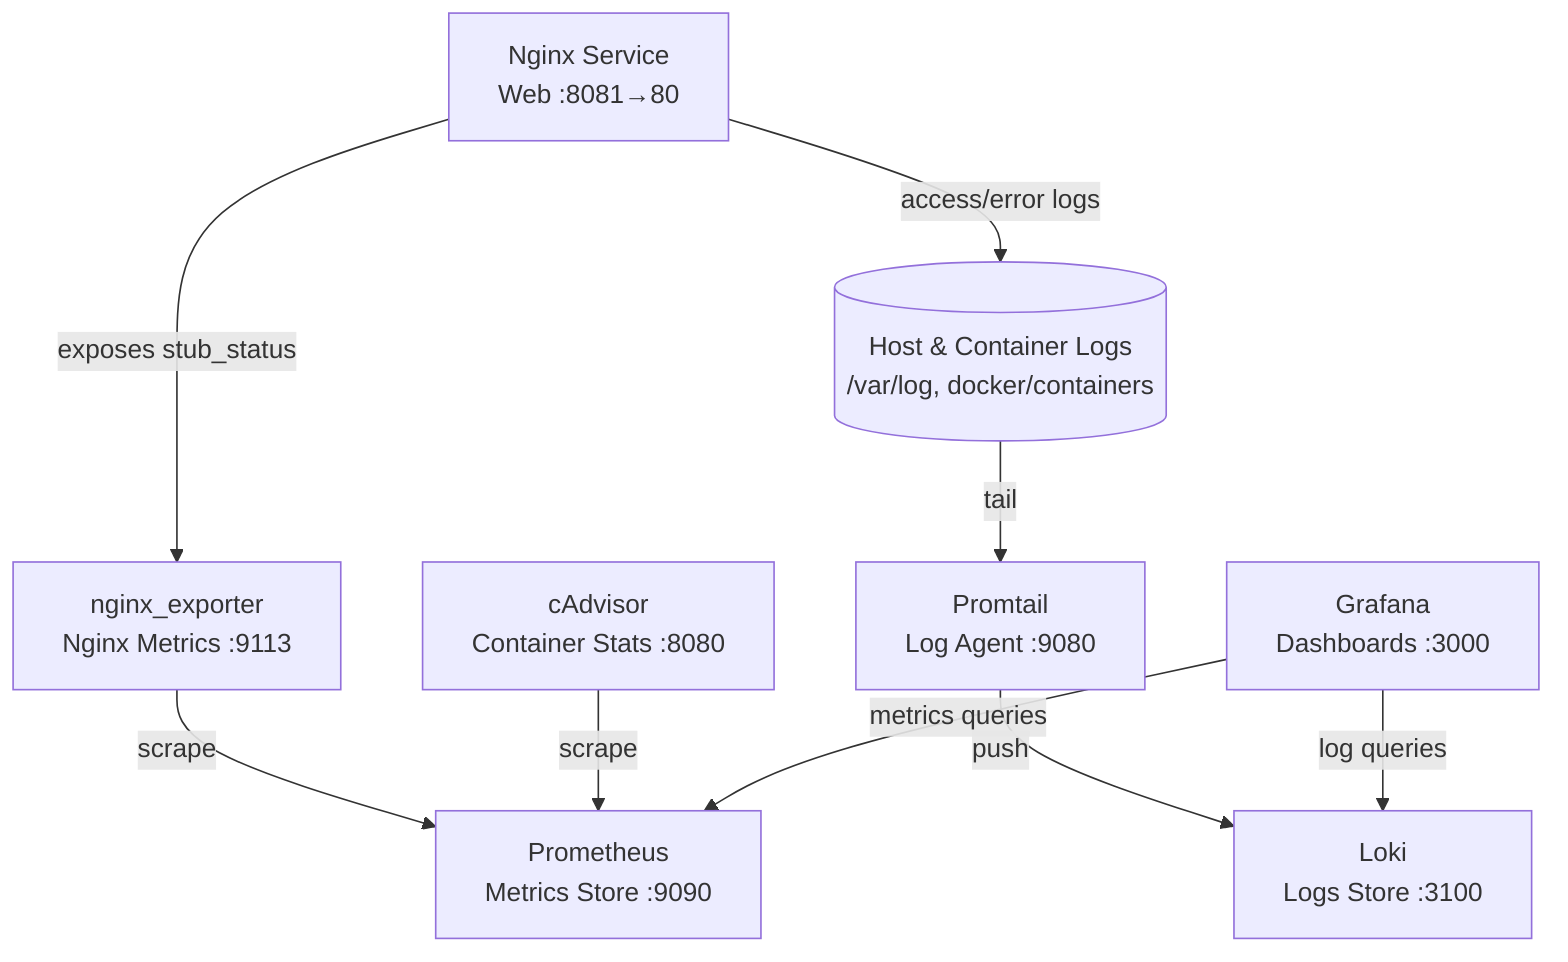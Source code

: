 flowchart TD
    Grafana[Grafana\nDashboards :3000]
    Prometheus[Prometheus\nMetrics Store :9090]
    Loki[Loki\nLogs Store :3100]
    cAdvisor[cAdvisor\nContainer Stats :8080]
    NginxExporter[nginx_exporter\nNginx Metrics :9113]
    Nginx[Nginx Service\nWeb :8081→80]
    Promtail[Promtail\nLog Agent :9080]
    HostLogs[(Host & Container Logs\n/var/log, docker/containers)]

    Grafana -- metrics queries --> Prometheus
    Grafana -- log queries --> Loki

    cAdvisor -- scrape --> Prometheus
    NginxExporter -- scrape --> Prometheus

    Nginx -- exposes stub_status --> NginxExporter
    Nginx -- access/error logs --> HostLogs

    HostLogs -- tail --> Promtail
    Promtail -- push --> Loki
